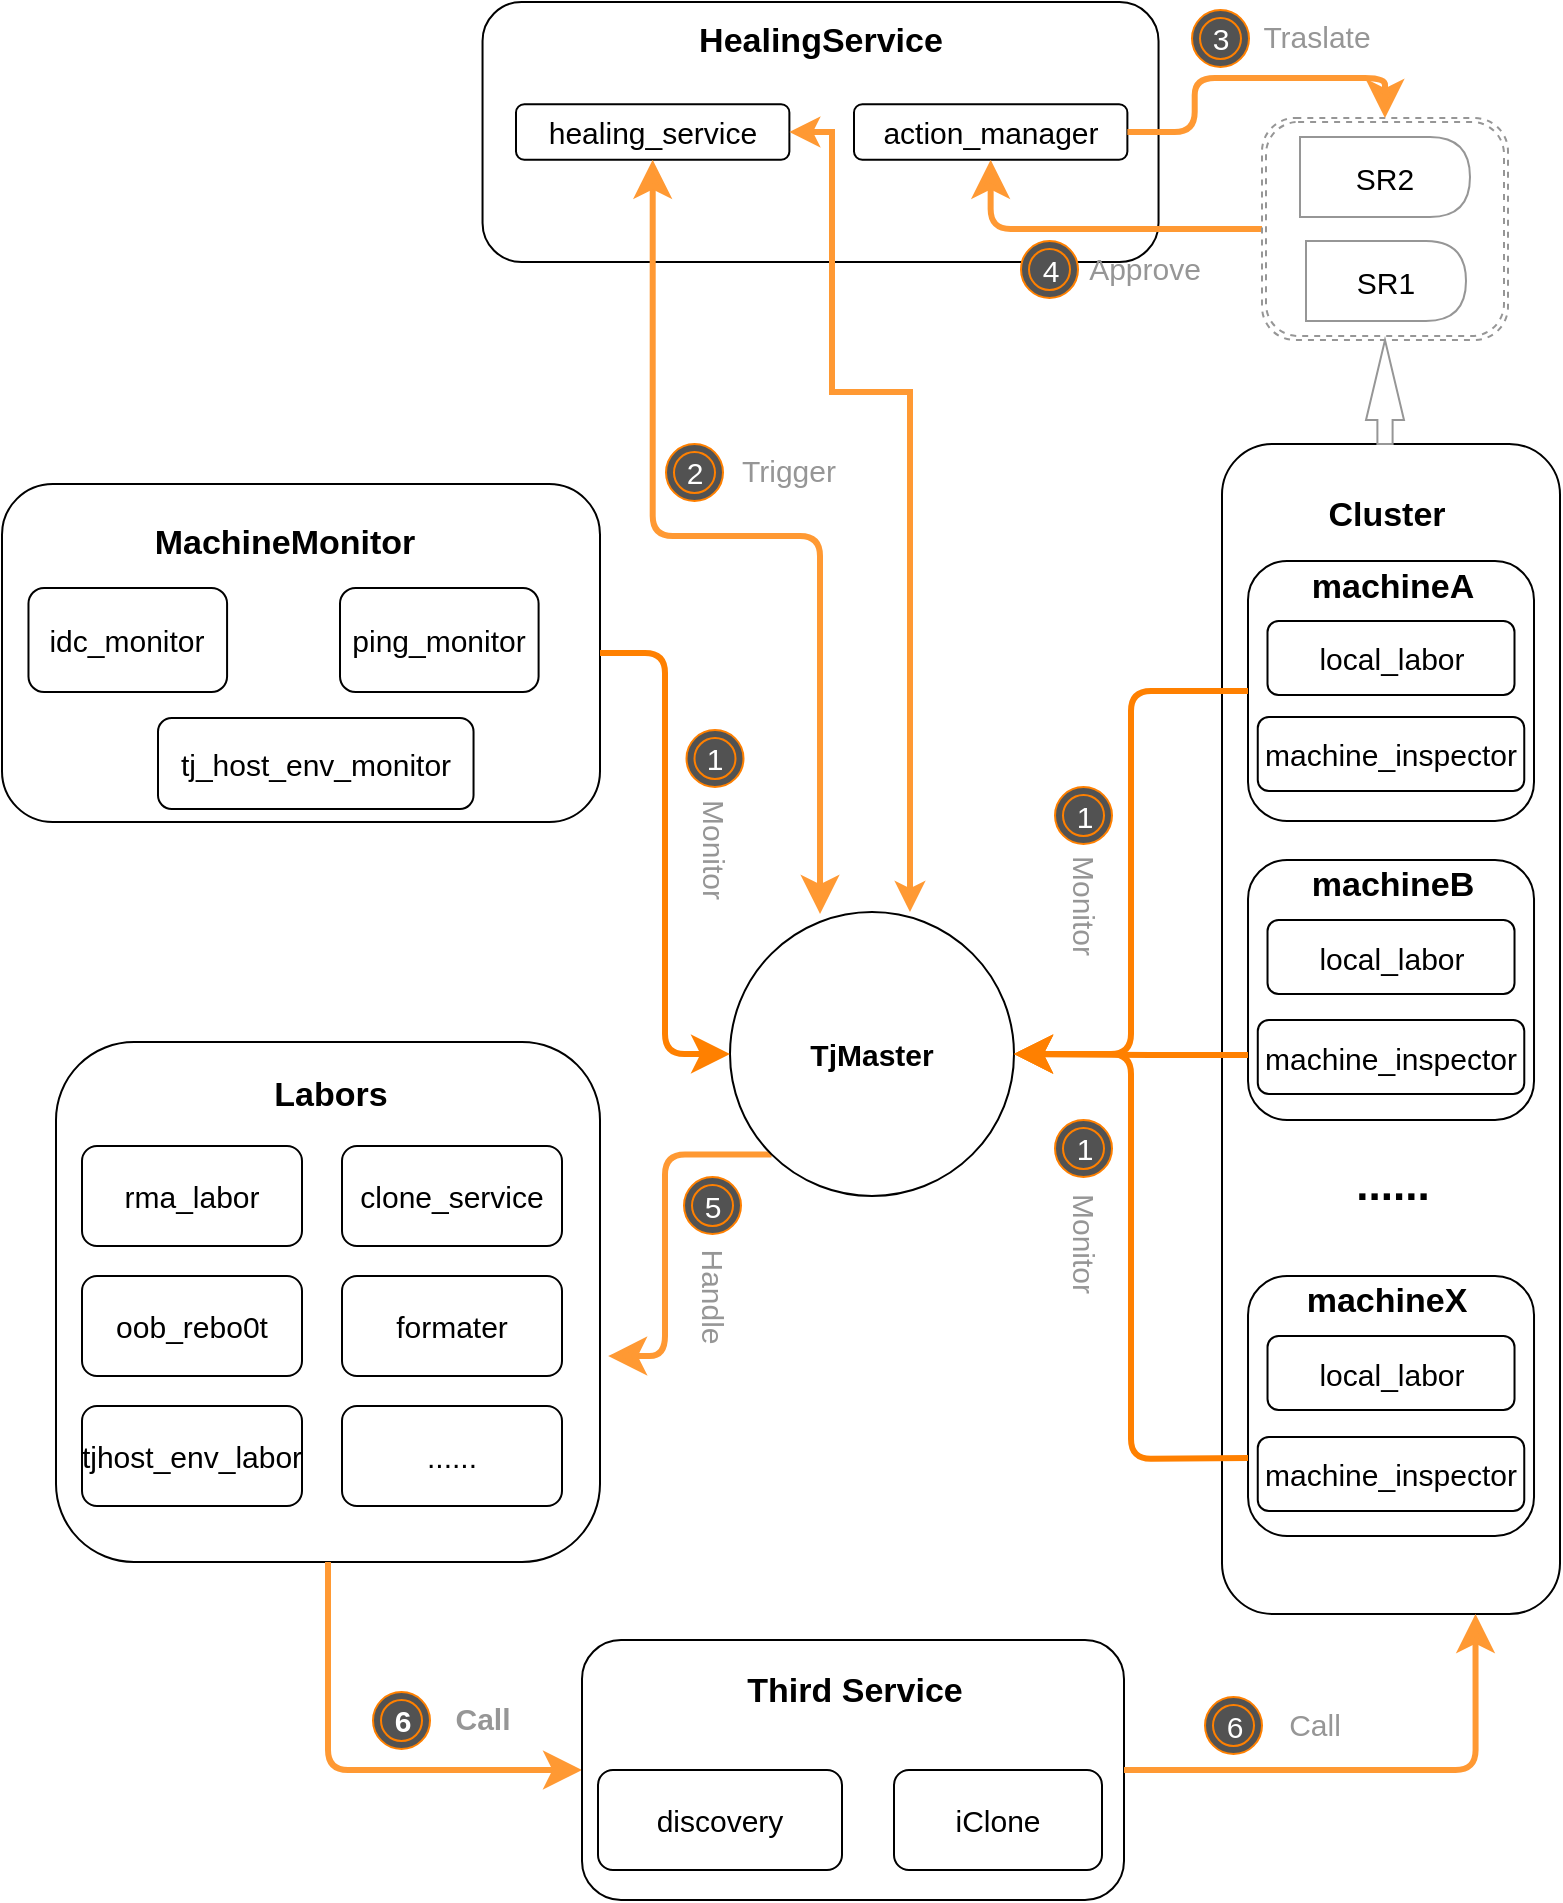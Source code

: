 <mxfile version="24.7.16">
  <diagram id="C5RBs43oDa-KdzZeNtuy" name="Page-1">
    <mxGraphModel dx="2133" dy="826" grid="1" gridSize="13" guides="1" tooltips="1" connect="1" arrows="1" fold="1" page="1" pageScale="1" pageWidth="827" pageHeight="1169" math="0" shadow="0">
      <root>
        <mxCell id="WIyWlLk6GJQsqaUBKTNV-0" />
        <mxCell id="WIyWlLk6GJQsqaUBKTNV-1" parent="WIyWlLk6GJQsqaUBKTNV-0" />
        <mxCell id="sO9mef_OLbLLb9RiKh2o-40" value="" style="group" parent="WIyWlLk6GJQsqaUBKTNV-1" vertex="1" connectable="0">
          <mxGeometry x="245" y="52" width="338" height="130" as="geometry" />
        </mxCell>
        <mxCell id="WIyWlLk6GJQsqaUBKTNV-3" value="" style="rounded=1;whiteSpace=wrap;html=1;fontSize=12;glass=0;strokeWidth=1;shadow=0;" parent="sO9mef_OLbLLb9RiKh2o-40" vertex="1">
          <mxGeometry x="-16.73" width="338" height="130" as="geometry" />
        </mxCell>
        <mxCell id="sO9mef_OLbLLb9RiKh2o-0" value="healing_service" style="rounded=1;whiteSpace=wrap;html=1;fontSize=15;" parent="sO9mef_OLbLLb9RiKh2o-40" vertex="1">
          <mxGeometry x="0.002" y="51.111" width="136.691" height="27.778" as="geometry" />
        </mxCell>
        <mxCell id="sO9mef_OLbLLb9RiKh2o-1" value="action_manager" style="rounded=1;whiteSpace=wrap;html=1;fontSize=15;" parent="sO9mef_OLbLLb9RiKh2o-40" vertex="1">
          <mxGeometry x="169.0" y="51.111" width="136.691" height="27.778" as="geometry" />
        </mxCell>
        <mxCell id="sO9mef_OLbLLb9RiKh2o-3" value="HealingService" style="text;html=1;resizable=0;autosize=1;align=center;verticalAlign=middle;points=[];fillColor=none;strokeColor=none;rounded=0;fontSize=17;fontStyle=1" parent="sO9mef_OLbLLb9RiKh2o-40" vertex="1">
          <mxGeometry x="80.772" y="7.222" width="143" height="26" as="geometry" />
        </mxCell>
        <mxCell id="sO9mef_OLbLLb9RiKh2o-72" style="edgeStyle=orthogonalEdgeStyle;rounded=1;jumpStyle=arc;orthogonalLoop=1;jettySize=auto;html=1;entryX=0.5;entryY=1;entryDx=0;entryDy=0;startSize=10;endSize=10;strokeColor=#FF9933;strokeWidth=3;fontSize=15;fontColor=#000000;" parent="WIyWlLk6GJQsqaUBKTNV-1" source="sO9mef_OLbLLb9RiKh2o-68" target="sO9mef_OLbLLb9RiKh2o-1" edge="1">
          <mxGeometry relative="1" as="geometry" />
        </mxCell>
        <mxCell id="sO9mef_OLbLLb9RiKh2o-68" value="" style="shape=ext;double=1;rounded=1;whiteSpace=wrap;html=1;strokeColor=#969696;fontSize=15;fontColor=#000000;dashed=1;" parent="WIyWlLk6GJQsqaUBKTNV-1" vertex="1">
          <mxGeometry x="618" y="110" width="123" height="111" as="geometry" />
        </mxCell>
        <mxCell id="sO9mef_OLbLLb9RiKh2o-59" style="edgeStyle=orthogonalEdgeStyle;rounded=1;jumpStyle=arc;orthogonalLoop=1;jettySize=auto;html=1;startSize=10;endSize=10;strokeColor=#FF9933;strokeWidth=3;fontSize=15;fontColor=#969696;startArrow=classic;startFill=1;exitX=0.317;exitY=0.007;exitDx=0;exitDy=0;exitPerimeter=0;" parent="WIyWlLk6GJQsqaUBKTNV-1" source="sO9mef_OLbLLb9RiKh2o-8" target="sO9mef_OLbLLb9RiKh2o-0" edge="1">
          <mxGeometry relative="1" as="geometry" />
        </mxCell>
        <mxCell id="sO9mef_OLbLLb9RiKh2o-75" style="edgeStyle=orthogonalEdgeStyle;rounded=1;jumpStyle=arc;orthogonalLoop=1;jettySize=auto;html=1;entryX=1.015;entryY=0.604;entryDx=0;entryDy=0;entryPerimeter=0;startSize=10;endSize=10;strokeColor=#FF9933;strokeWidth=3;fontSize=15;fontColor=#000000;exitX=0;exitY=1;exitDx=0;exitDy=0;" parent="WIyWlLk6GJQsqaUBKTNV-1" source="sO9mef_OLbLLb9RiKh2o-8" target="sO9mef_OLbLLb9RiKh2o-4" edge="1">
          <mxGeometry relative="1" as="geometry" />
        </mxCell>
        <mxCell id="sO9mef_OLbLLb9RiKh2o-8" value="TjMaster" style="ellipse;whiteSpace=wrap;html=1;aspect=fixed;fontSize=15;fontStyle=1" parent="WIyWlLk6GJQsqaUBKTNV-1" vertex="1">
          <mxGeometry x="352" y="507" width="142" height="142" as="geometry" />
        </mxCell>
        <mxCell id="sO9mef_OLbLLb9RiKh2o-37" value="" style="group" parent="WIyWlLk6GJQsqaUBKTNV-1" vertex="1" connectable="0">
          <mxGeometry x="-12" y="293" width="299" height="169" as="geometry" />
        </mxCell>
        <mxCell id="sO9mef_OLbLLb9RiKh2o-15" value="" style="rounded=1;whiteSpace=wrap;html=1;fontSize=12;glass=0;strokeWidth=1;shadow=0;" parent="sO9mef_OLbLLb9RiKh2o-37" vertex="1">
          <mxGeometry width="299" height="169" as="geometry" />
        </mxCell>
        <mxCell id="sO9mef_OLbLLb9RiKh2o-16" value="MachineMonitor" style="text;html=1;resizable=0;autosize=1;align=center;verticalAlign=middle;points=[];fillColor=none;strokeColor=none;rounded=0;fontSize=17;fontStyle=1" parent="sO9mef_OLbLLb9RiKh2o-37" vertex="1">
          <mxGeometry x="63.441" y="16.9" width="156" height="26" as="geometry" />
        </mxCell>
        <mxCell id="sO9mef_OLbLLb9RiKh2o-17" value="idc_monitor" style="rounded=1;whiteSpace=wrap;html=1;fontSize=15;" parent="sO9mef_OLbLLb9RiKh2o-37" vertex="1">
          <mxGeometry x="13.24" y="52" width="99.3" height="52" as="geometry" />
        </mxCell>
        <mxCell id="sO9mef_OLbLLb9RiKh2o-20" value="tj_host_env_monitor" style="rounded=1;whiteSpace=wrap;html=1;fontSize=15;" parent="sO9mef_OLbLLb9RiKh2o-37" vertex="1">
          <mxGeometry x="78.0" y="117" width="157.77" height="45.5" as="geometry" />
        </mxCell>
        <mxCell id="zvxovWymFCu1q2faMxAx-0" value="ping_monitor" style="rounded=1;whiteSpace=wrap;html=1;fontSize=15;" vertex="1" parent="sO9mef_OLbLLb9RiKh2o-37">
          <mxGeometry x="169" y="52" width="99.3" height="52" as="geometry" />
        </mxCell>
        <mxCell id="sO9mef_OLbLLb9RiKh2o-41" value="" style="group" parent="WIyWlLk6GJQsqaUBKTNV-1" vertex="1" connectable="0">
          <mxGeometry x="15" y="572" width="272" height="260" as="geometry" />
        </mxCell>
        <mxCell id="sO9mef_OLbLLb9RiKh2o-4" value="" style="rounded=1;whiteSpace=wrap;html=1;fontSize=12;glass=0;strokeWidth=1;shadow=0;" parent="sO9mef_OLbLLb9RiKh2o-41" vertex="1">
          <mxGeometry width="272" height="260" as="geometry" />
        </mxCell>
        <mxCell id="sO9mef_OLbLLb9RiKh2o-5" value="Labors" style="text;html=1;resizable=0;autosize=1;align=center;verticalAlign=middle;points=[];fillColor=none;strokeColor=none;rounded=0;fontSize=17;fontStyle=1" parent="sO9mef_OLbLLb9RiKh2o-41" vertex="1">
          <mxGeometry x="98" y="7" width="78" height="39" as="geometry" />
        </mxCell>
        <mxCell id="sO9mef_OLbLLb9RiKh2o-6" value="rma_labor" style="rounded=1;whiteSpace=wrap;html=1;fontSize=15;" parent="sO9mef_OLbLLb9RiKh2o-41" vertex="1">
          <mxGeometry x="13" y="52" width="110" height="50" as="geometry" />
        </mxCell>
        <mxCell id="sO9mef_OLbLLb9RiKh2o-9" value="clone_service" style="rounded=1;whiteSpace=wrap;html=1;fontSize=15;" parent="sO9mef_OLbLLb9RiKh2o-41" vertex="1">
          <mxGeometry x="143" y="52" width="110" height="50" as="geometry" />
        </mxCell>
        <mxCell id="sO9mef_OLbLLb9RiKh2o-10" value="oob_rebo0t" style="rounded=1;whiteSpace=wrap;html=1;fontSize=15;" parent="sO9mef_OLbLLb9RiKh2o-41" vertex="1">
          <mxGeometry x="13" y="117" width="110" height="50" as="geometry" />
        </mxCell>
        <mxCell id="sO9mef_OLbLLb9RiKh2o-11" value="formater" style="rounded=1;whiteSpace=wrap;html=1;fontSize=15;" parent="sO9mef_OLbLLb9RiKh2o-41" vertex="1">
          <mxGeometry x="143" y="117" width="110" height="50" as="geometry" />
        </mxCell>
        <mxCell id="sO9mef_OLbLLb9RiKh2o-13" value="......" style="rounded=1;whiteSpace=wrap;html=1;fontSize=15;" parent="sO9mef_OLbLLb9RiKh2o-41" vertex="1">
          <mxGeometry x="143" y="182" width="110" height="50" as="geometry" />
        </mxCell>
        <mxCell id="sO9mef_OLbLLb9RiKh2o-14" value="tjhost_env_labor" style="rounded=1;whiteSpace=wrap;html=1;fontSize=15;" parent="sO9mef_OLbLLb9RiKh2o-41" vertex="1">
          <mxGeometry x="13" y="182" width="110" height="50" as="geometry" />
        </mxCell>
        <mxCell id="sO9mef_OLbLLb9RiKh2o-44" value="" style="group" parent="WIyWlLk6GJQsqaUBKTNV-1" vertex="1" connectable="0">
          <mxGeometry x="598" y="273" width="169" height="585" as="geometry" />
        </mxCell>
        <mxCell id="sO9mef_OLbLLb9RiKh2o-7" value="" style="rounded=1;whiteSpace=wrap;html=1;fontSize=15;" parent="sO9mef_OLbLLb9RiKh2o-44" vertex="1">
          <mxGeometry width="169" height="585" as="geometry" />
        </mxCell>
        <mxCell id="sO9mef_OLbLLb9RiKh2o-21" value="" style="rounded=1;whiteSpace=wrap;html=1;fontSize=15;" parent="sO9mef_OLbLLb9RiKh2o-44" vertex="1">
          <mxGeometry x="13" y="58.5" width="143" height="130" as="geometry" />
        </mxCell>
        <mxCell id="sO9mef_OLbLLb9RiKh2o-22" value="Cluster" style="text;html=1;resizable=0;autosize=1;align=center;verticalAlign=middle;points=[];fillColor=none;strokeColor=none;rounded=0;fontSize=17;fontStyle=1" parent="sO9mef_OLbLLb9RiKh2o-44" vertex="1">
          <mxGeometry x="43.01" y="22.5" width="78" height="26" as="geometry" />
        </mxCell>
        <mxCell id="sO9mef_OLbLLb9RiKh2o-23" value="machineA" style="text;html=1;resizable=0;autosize=1;align=center;verticalAlign=middle;points=[];fillColor=none;strokeColor=none;rounded=0;fontSize=17;fontStyle=1" parent="sO9mef_OLbLLb9RiKh2o-44" vertex="1">
          <mxGeometry x="32.5" y="58.5" width="104" height="26" as="geometry" />
        </mxCell>
        <mxCell id="sO9mef_OLbLLb9RiKh2o-24" value="" style="rounded=1;whiteSpace=wrap;html=1;fontSize=15;" parent="sO9mef_OLbLLb9RiKh2o-44" vertex="1">
          <mxGeometry x="13.01" y="416" width="143" height="130" as="geometry" />
        </mxCell>
        <mxCell id="sO9mef_OLbLLb9RiKh2o-25" value="machineX" style="text;html=1;resizable=0;autosize=1;align=center;verticalAlign=middle;points=[];fillColor=none;strokeColor=none;rounded=0;fontSize=17;fontStyle=1" parent="sO9mef_OLbLLb9RiKh2o-44" vertex="1">
          <mxGeometry x="30.01" y="416" width="104" height="26" as="geometry" />
        </mxCell>
        <mxCell id="sO9mef_OLbLLb9RiKh2o-26" value="" style="rounded=1;whiteSpace=wrap;html=1;fontSize=15;" parent="sO9mef_OLbLLb9RiKh2o-44" vertex="1">
          <mxGeometry x="13.01" y="208" width="143" height="130" as="geometry" />
        </mxCell>
        <mxCell id="sO9mef_OLbLLb9RiKh2o-27" value="machineB" style="text;html=1;resizable=0;autosize=1;align=center;verticalAlign=middle;points=[];fillColor=none;strokeColor=none;rounded=0;fontSize=17;fontStyle=1" parent="sO9mef_OLbLLb9RiKh2o-44" vertex="1">
          <mxGeometry x="32.51" y="208" width="104" height="26" as="geometry" />
        </mxCell>
        <mxCell id="sO9mef_OLbLLb9RiKh2o-29" value="......" style="text;html=1;resizable=0;autosize=1;align=center;verticalAlign=middle;points=[];fillColor=none;strokeColor=none;rounded=0;fontSize=22;fontStyle=1" parent="sO9mef_OLbLLb9RiKh2o-44" vertex="1">
          <mxGeometry x="58.5" y="351" width="52" height="39" as="geometry" />
        </mxCell>
        <mxCell id="sO9mef_OLbLLb9RiKh2o-30" value="local_labor" style="rounded=1;whiteSpace=wrap;html=1;fontSize=15;" parent="sO9mef_OLbLLb9RiKh2o-44" vertex="1">
          <mxGeometry x="22.75" y="88.5" width="123.5" height="37" as="geometry" />
        </mxCell>
        <mxCell id="sO9mef_OLbLLb9RiKh2o-31" value="local_labor" style="rounded=1;whiteSpace=wrap;html=1;fontSize=15;" parent="sO9mef_OLbLLb9RiKh2o-44" vertex="1">
          <mxGeometry x="22.76" y="238" width="123.5" height="37" as="geometry" />
        </mxCell>
        <mxCell id="sO9mef_OLbLLb9RiKh2o-32" value="local_labor" style="rounded=1;whiteSpace=wrap;html=1;fontSize=15;" parent="sO9mef_OLbLLb9RiKh2o-44" vertex="1">
          <mxGeometry x="22.76" y="446" width="123.5" height="37" as="geometry" />
        </mxCell>
        <mxCell id="sO9mef_OLbLLb9RiKh2o-33" value="machine_inspector" style="rounded=1;whiteSpace=wrap;html=1;fontSize=15;" parent="sO9mef_OLbLLb9RiKh2o-44" vertex="1">
          <mxGeometry x="17.88" y="136.5" width="133.25" height="37" as="geometry" />
        </mxCell>
        <mxCell id="sO9mef_OLbLLb9RiKh2o-35" value="machine_inspector" style="rounded=1;whiteSpace=wrap;html=1;fontSize=15;" parent="sO9mef_OLbLLb9RiKh2o-44" vertex="1">
          <mxGeometry x="17.89" y="288" width="133.25" height="37" as="geometry" />
        </mxCell>
        <mxCell id="sO9mef_OLbLLb9RiKh2o-36" value="machine_inspector" style="rounded=1;whiteSpace=wrap;html=1;fontSize=15;" parent="sO9mef_OLbLLb9RiKh2o-44" vertex="1">
          <mxGeometry x="17.88" y="496.5" width="133.25" height="37" as="geometry" />
        </mxCell>
        <mxCell id="sO9mef_OLbLLb9RiKh2o-45" style="edgeStyle=orthogonalEdgeStyle;rounded=1;orthogonalLoop=1;jettySize=auto;html=1;fontSize=22;strokeColor=#FF8000;startSize=10;endSize=10;jumpStyle=arc;strokeWidth=3;entryX=0;entryY=0.5;entryDx=0;entryDy=0;" parent="WIyWlLk6GJQsqaUBKTNV-1" source="sO9mef_OLbLLb9RiKh2o-15" target="sO9mef_OLbLLb9RiKh2o-8" edge="1">
          <mxGeometry relative="1" as="geometry" />
        </mxCell>
        <mxCell id="sO9mef_OLbLLb9RiKh2o-46" style="edgeStyle=orthogonalEdgeStyle;rounded=1;orthogonalLoop=1;jettySize=auto;html=1;entryX=1;entryY=0.5;entryDx=0;entryDy=0;fontSize=22;strokeColor=#FF8000;startSize=10;endSize=10;strokeWidth=3;" parent="WIyWlLk6GJQsqaUBKTNV-1" target="sO9mef_OLbLLb9RiKh2o-8" edge="1">
          <mxGeometry relative="1" as="geometry">
            <mxPoint x="611" y="780" as="sourcePoint" />
          </mxGeometry>
        </mxCell>
        <mxCell id="sO9mef_OLbLLb9RiKh2o-47" style="edgeStyle=orthogonalEdgeStyle;rounded=1;orthogonalLoop=1;jettySize=auto;html=1;exitX=0;exitY=0.75;exitDx=0;exitDy=0;entryX=1;entryY=0.5;entryDx=0;entryDy=0;fontSize=22;strokeColor=#FF8000;startSize=10;endSize=10;strokeWidth=3;" parent="WIyWlLk6GJQsqaUBKTNV-1" source="sO9mef_OLbLLb9RiKh2o-26" target="sO9mef_OLbLLb9RiKh2o-8" edge="1">
          <mxGeometry relative="1" as="geometry" />
        </mxCell>
        <mxCell id="sO9mef_OLbLLb9RiKh2o-49" style="edgeStyle=orthogonalEdgeStyle;rounded=1;orthogonalLoop=1;jettySize=auto;html=1;entryX=1;entryY=0.5;entryDx=0;entryDy=0;fontSize=22;strokeColor=#FF8000;startSize=10;endSize=10;strokeWidth=3;exitX=0;exitY=0.5;exitDx=0;exitDy=0;" parent="WIyWlLk6GJQsqaUBKTNV-1" source="sO9mef_OLbLLb9RiKh2o-21" target="sO9mef_OLbLLb9RiKh2o-8" edge="1">
          <mxGeometry relative="1" as="geometry" />
        </mxCell>
        <mxCell id="sO9mef_OLbLLb9RiKh2o-50" value="Monitor" style="text;html=1;resizable=0;autosize=1;align=center;verticalAlign=middle;points=[];fillColor=none;strokeColor=none;rounded=0;fontSize=15;fontColor=#969696;rotation=90;" parent="WIyWlLk6GJQsqaUBKTNV-1" vertex="1">
          <mxGeometry x="312" y="462" width="65" height="26" as="geometry" />
        </mxCell>
        <mxCell id="sO9mef_OLbLLb9RiKh2o-51" value="Monitor" style="text;html=1;resizable=0;autosize=1;align=center;verticalAlign=middle;points=[];fillColor=none;strokeColor=none;rounded=0;fontSize=15;fontColor=#969696;rotation=90;" parent="WIyWlLk6GJQsqaUBKTNV-1" vertex="1">
          <mxGeometry x="497.5" y="490.5" width="65" height="26" as="geometry" />
        </mxCell>
        <mxCell id="sO9mef_OLbLLb9RiKh2o-52" value="Monitor" style="text;html=1;resizable=0;autosize=1;align=center;verticalAlign=middle;points=[];fillColor=none;strokeColor=none;rounded=0;fontSize=15;fontColor=#969696;rotation=90;" parent="WIyWlLk6GJQsqaUBKTNV-1" vertex="1">
          <mxGeometry x="497.5" y="659.5" width="65" height="26" as="geometry" />
        </mxCell>
        <mxCell id="sO9mef_OLbLLb9RiKh2o-54" value="1" style="ellipse;shape=doubleEllipse;whiteSpace=wrap;html=1;aspect=fixed;fontSize=15;strokeColor=#FF8000;fillColor=#525252;fontColor=#FFFFFF;" parent="WIyWlLk6GJQsqaUBKTNV-1" vertex="1">
          <mxGeometry x="514.5" y="444.5" width="28.5" height="28.5" as="geometry" />
        </mxCell>
        <mxCell id="sO9mef_OLbLLb9RiKh2o-57" value="1" style="ellipse;shape=doubleEllipse;whiteSpace=wrap;html=1;aspect=fixed;fontSize=15;strokeColor=#FF8000;fillColor=#525252;fontColor=#FFFFFF;" parent="WIyWlLk6GJQsqaUBKTNV-1" vertex="1">
          <mxGeometry x="330.25" y="416" width="28.5" height="28.5" as="geometry" />
        </mxCell>
        <mxCell id="sO9mef_OLbLLb9RiKh2o-58" value="1" style="ellipse;shape=doubleEllipse;whiteSpace=wrap;html=1;aspect=fixed;fontSize=15;strokeColor=#FF8000;fillColor=#525252;fontColor=#FFFFFF;" parent="WIyWlLk6GJQsqaUBKTNV-1" vertex="1">
          <mxGeometry x="514.5" y="611" width="28.5" height="28.5" as="geometry" />
        </mxCell>
        <mxCell id="sO9mef_OLbLLb9RiKh2o-60" value="Trigger" style="text;html=1;resizable=0;autosize=1;align=center;verticalAlign=middle;points=[];fillColor=none;strokeColor=none;rounded=0;fontSize=15;fontColor=#969696;rotation=0;" parent="WIyWlLk6GJQsqaUBKTNV-1" vertex="1">
          <mxGeometry x="348.5" y="273" width="65" height="26" as="geometry" />
        </mxCell>
        <mxCell id="sO9mef_OLbLLb9RiKh2o-61" value="2" style="ellipse;shape=doubleEllipse;whiteSpace=wrap;html=1;aspect=fixed;fontSize=15;strokeColor=#FF8000;fillColor=#525252;fontColor=#FFFFFF;" parent="WIyWlLk6GJQsqaUBKTNV-1" vertex="1">
          <mxGeometry x="320" y="273" width="28.5" height="28.5" as="geometry" />
        </mxCell>
        <mxCell id="sO9mef_OLbLLb9RiKh2o-62" value="" style="html=1;shadow=0;dashed=0;align=center;verticalAlign=middle;shape=mxgraph.arrows2.arrow;dy=0.6;dx=40;direction=north;notch=0;fontSize=15;fontColor=#969696;strokeColor=#969696;" parent="WIyWlLk6GJQsqaUBKTNV-1" vertex="1">
          <mxGeometry x="670" y="221" width="19" height="52" as="geometry" />
        </mxCell>
        <mxCell id="sO9mef_OLbLLb9RiKh2o-64" value="SR1" style="shape=delay;whiteSpace=wrap;html=1;strokeColor=#969696;fontSize=15;" parent="WIyWlLk6GJQsqaUBKTNV-1" vertex="1">
          <mxGeometry x="640" y="171.5" width="80" height="40" as="geometry" />
        </mxCell>
        <mxCell id="sO9mef_OLbLLb9RiKh2o-67" value="SR2" style="shape=delay;whiteSpace=wrap;html=1;strokeColor=#969696;fontSize=15;" parent="WIyWlLk6GJQsqaUBKTNV-1" vertex="1">
          <mxGeometry x="637" y="119.5" width="85" height="40" as="geometry" />
        </mxCell>
        <mxCell id="sO9mef_OLbLLb9RiKh2o-69" style="edgeStyle=orthogonalEdgeStyle;rounded=1;jumpStyle=arc;orthogonalLoop=1;jettySize=auto;html=1;exitX=1;exitY=0.5;exitDx=0;exitDy=0;entryX=0.5;entryY=0;entryDx=0;entryDy=0;startSize=10;endSize=10;strokeColor=#FF9933;strokeWidth=3;fontSize=15;fontColor=#000000;" parent="WIyWlLk6GJQsqaUBKTNV-1" source="sO9mef_OLbLLb9RiKh2o-1" target="sO9mef_OLbLLb9RiKh2o-68" edge="1">
          <mxGeometry relative="1" as="geometry" />
        </mxCell>
        <mxCell id="sO9mef_OLbLLb9RiKh2o-70" value="Traslate" style="text;html=1;resizable=0;autosize=1;align=center;verticalAlign=middle;points=[];fillColor=none;strokeColor=none;rounded=0;fontSize=15;fontColor=#969696;rotation=0;" parent="WIyWlLk6GJQsqaUBKTNV-1" vertex="1">
          <mxGeometry x="605.5" y="56" width="78" height="26" as="geometry" />
        </mxCell>
        <mxCell id="sO9mef_OLbLLb9RiKh2o-71" value="3" style="ellipse;shape=doubleEllipse;whiteSpace=wrap;html=1;aspect=fixed;fontSize=15;strokeColor=#FF8000;fillColor=#525252;fontColor=#FFFFFF;" parent="WIyWlLk6GJQsqaUBKTNV-1" vertex="1">
          <mxGeometry x="583" y="56" width="28.5" height="28.5" as="geometry" />
        </mxCell>
        <mxCell id="sO9mef_OLbLLb9RiKh2o-73" value="Approve" style="text;html=1;resizable=0;autosize=1;align=center;verticalAlign=middle;points=[];fillColor=none;strokeColor=none;rounded=0;fontSize=15;fontColor=#969696;rotation=0;" parent="WIyWlLk6GJQsqaUBKTNV-1" vertex="1">
          <mxGeometry x="520" y="171.5" width="78" height="26" as="geometry" />
        </mxCell>
        <mxCell id="sO9mef_OLbLLb9RiKh2o-74" value="4" style="ellipse;shape=doubleEllipse;whiteSpace=wrap;html=1;aspect=fixed;fontSize=15;strokeColor=#FF8000;fillColor=#525252;fontColor=#FFFFFF;" parent="WIyWlLk6GJQsqaUBKTNV-1" vertex="1">
          <mxGeometry x="497.5" y="171.5" width="28.5" height="28.5" as="geometry" />
        </mxCell>
        <mxCell id="sO9mef_OLbLLb9RiKh2o-76" value="Handle" style="text;html=1;resizable=0;autosize=1;align=center;verticalAlign=middle;points=[];fillColor=none;strokeColor=none;rounded=0;fontSize=15;fontColor=#969696;rotation=90;" parent="WIyWlLk6GJQsqaUBKTNV-1" vertex="1">
          <mxGeometry x="312" y="685.5" width="65" height="26" as="geometry" />
        </mxCell>
        <mxCell id="sO9mef_OLbLLb9RiKh2o-77" value="5" style="ellipse;shape=doubleEllipse;whiteSpace=wrap;html=1;aspect=fixed;fontSize=15;strokeColor=#FF8000;fillColor=#525252;fontColor=#FFFFFF;" parent="WIyWlLk6GJQsqaUBKTNV-1" vertex="1">
          <mxGeometry x="329" y="639.5" width="28.5" height="28.5" as="geometry" />
        </mxCell>
        <mxCell id="sO9mef_OLbLLb9RiKh2o-79" style="edgeStyle=orthogonalEdgeStyle;rounded=1;jumpStyle=arc;orthogonalLoop=1;jettySize=auto;html=1;startSize=10;endSize=10;strokeColor=#FF9933;strokeWidth=3;fontSize=15;fontColor=#FFFFFF;entryX=0;entryY=0.5;entryDx=0;entryDy=0;" parent="WIyWlLk6GJQsqaUBKTNV-1" source="sO9mef_OLbLLb9RiKh2o-4" target="sO9mef_OLbLLb9RiKh2o-81" edge="1">
          <mxGeometry relative="1" as="geometry">
            <mxPoint x="182" y="886" as="targetPoint" />
          </mxGeometry>
        </mxCell>
        <mxCell id="sO9mef_OLbLLb9RiKh2o-80" value="" style="group" parent="WIyWlLk6GJQsqaUBKTNV-1" vertex="1" connectable="0">
          <mxGeometry x="278" y="871" width="271" height="130" as="geometry" />
        </mxCell>
        <mxCell id="sO9mef_OLbLLb9RiKh2o-81" value="" style="rounded=1;whiteSpace=wrap;html=1;fontSize=12;glass=0;strokeWidth=1;shadow=0;" parent="sO9mef_OLbLLb9RiKh2o-80" vertex="1">
          <mxGeometry width="271" height="130" as="geometry" />
        </mxCell>
        <mxCell id="sO9mef_OLbLLb9RiKh2o-82" value="Third Service" style="text;html=1;resizable=0;autosize=1;align=center;verticalAlign=middle;points=[];fillColor=none;strokeColor=none;rounded=0;fontSize=17;fontStyle=1" parent="sO9mef_OLbLLb9RiKh2o-80" vertex="1">
          <mxGeometry x="70.5" y="13" width="130" height="26" as="geometry" />
        </mxCell>
        <mxCell id="sO9mef_OLbLLb9RiKh2o-84" value="discovery" style="rounded=1;whiteSpace=wrap;html=1;fontSize=15;" parent="sO9mef_OLbLLb9RiKh2o-80" vertex="1">
          <mxGeometry x="8" y="65" width="122" height="50" as="geometry" />
        </mxCell>
        <mxCell id="sO9mef_OLbLLb9RiKh2o-85" value="iClone" style="rounded=1;whiteSpace=wrap;html=1;fontSize=15;" parent="sO9mef_OLbLLb9RiKh2o-80" vertex="1">
          <mxGeometry x="156" y="65" width="104" height="50" as="geometry" />
        </mxCell>
        <mxCell id="sO9mef_OLbLLb9RiKh2o-86" value="Call" style="text;html=1;resizable=0;autosize=1;align=center;verticalAlign=middle;points=[];fillColor=none;strokeColor=none;rounded=0;fontSize=15;fontColor=#969696;rotation=0;fontStyle=1" parent="WIyWlLk6GJQsqaUBKTNV-1" vertex="1">
          <mxGeometry x="202" y="897" width="52" height="26" as="geometry" />
        </mxCell>
        <mxCell id="sO9mef_OLbLLb9RiKh2o-87" value="6" style="ellipse;shape=doubleEllipse;whiteSpace=wrap;html=1;aspect=fixed;fontSize=15;strokeColor=#FF8000;fillColor=#525252;fontColor=#FFFFFF;fontStyle=1" parent="WIyWlLk6GJQsqaUBKTNV-1" vertex="1">
          <mxGeometry x="173.5" y="897" width="28.5" height="28.5" as="geometry" />
        </mxCell>
        <mxCell id="sO9mef_OLbLLb9RiKh2o-88" value="Call" style="text;html=1;resizable=0;autosize=1;align=center;verticalAlign=middle;points=[];fillColor=none;strokeColor=none;rounded=0;fontSize=15;fontColor=#969696;rotation=0;" parent="WIyWlLk6GJQsqaUBKTNV-1" vertex="1">
          <mxGeometry x="618" y="899.5" width="52" height="26" as="geometry" />
        </mxCell>
        <mxCell id="sO9mef_OLbLLb9RiKh2o-89" value="6" style="ellipse;shape=doubleEllipse;whiteSpace=wrap;html=1;aspect=fixed;fontSize=15;strokeColor=#FF8000;fillColor=#525252;fontColor=#FFFFFF;" parent="WIyWlLk6GJQsqaUBKTNV-1" vertex="1">
          <mxGeometry x="589.5" y="899.5" width="28.5" height="28.5" as="geometry" />
        </mxCell>
        <mxCell id="sO9mef_OLbLLb9RiKh2o-90" style="edgeStyle=orthogonalEdgeStyle;rounded=1;jumpStyle=arc;orthogonalLoop=1;jettySize=auto;html=1;entryX=0.75;entryY=1;entryDx=0;entryDy=0;startSize=10;endSize=10;strokeColor=#FF9933;strokeWidth=3;fontSize=15;fontColor=#FFFFFF;" parent="WIyWlLk6GJQsqaUBKTNV-1" source="sO9mef_OLbLLb9RiKh2o-81" target="sO9mef_OLbLLb9RiKh2o-7" edge="1">
          <mxGeometry relative="1" as="geometry" />
        </mxCell>
        <mxCell id="zvxovWymFCu1q2faMxAx-1" style="edgeStyle=orthogonalEdgeStyle;rounded=0;orthogonalLoop=1;jettySize=auto;html=1;exitX=1;exitY=0.5;exitDx=0;exitDy=0;startArrow=classic;startFill=1;strokeWidth=3;strokeColor=#FF9933;" edge="1" parent="WIyWlLk6GJQsqaUBKTNV-1" source="sO9mef_OLbLLb9RiKh2o-0">
          <mxGeometry relative="1" as="geometry">
            <mxPoint x="442" y="507" as="targetPoint" />
            <Array as="points">
              <mxPoint x="403" y="117" />
              <mxPoint x="403" y="247" />
              <mxPoint x="442" y="247" />
            </Array>
          </mxGeometry>
        </mxCell>
      </root>
    </mxGraphModel>
  </diagram>
</mxfile>
